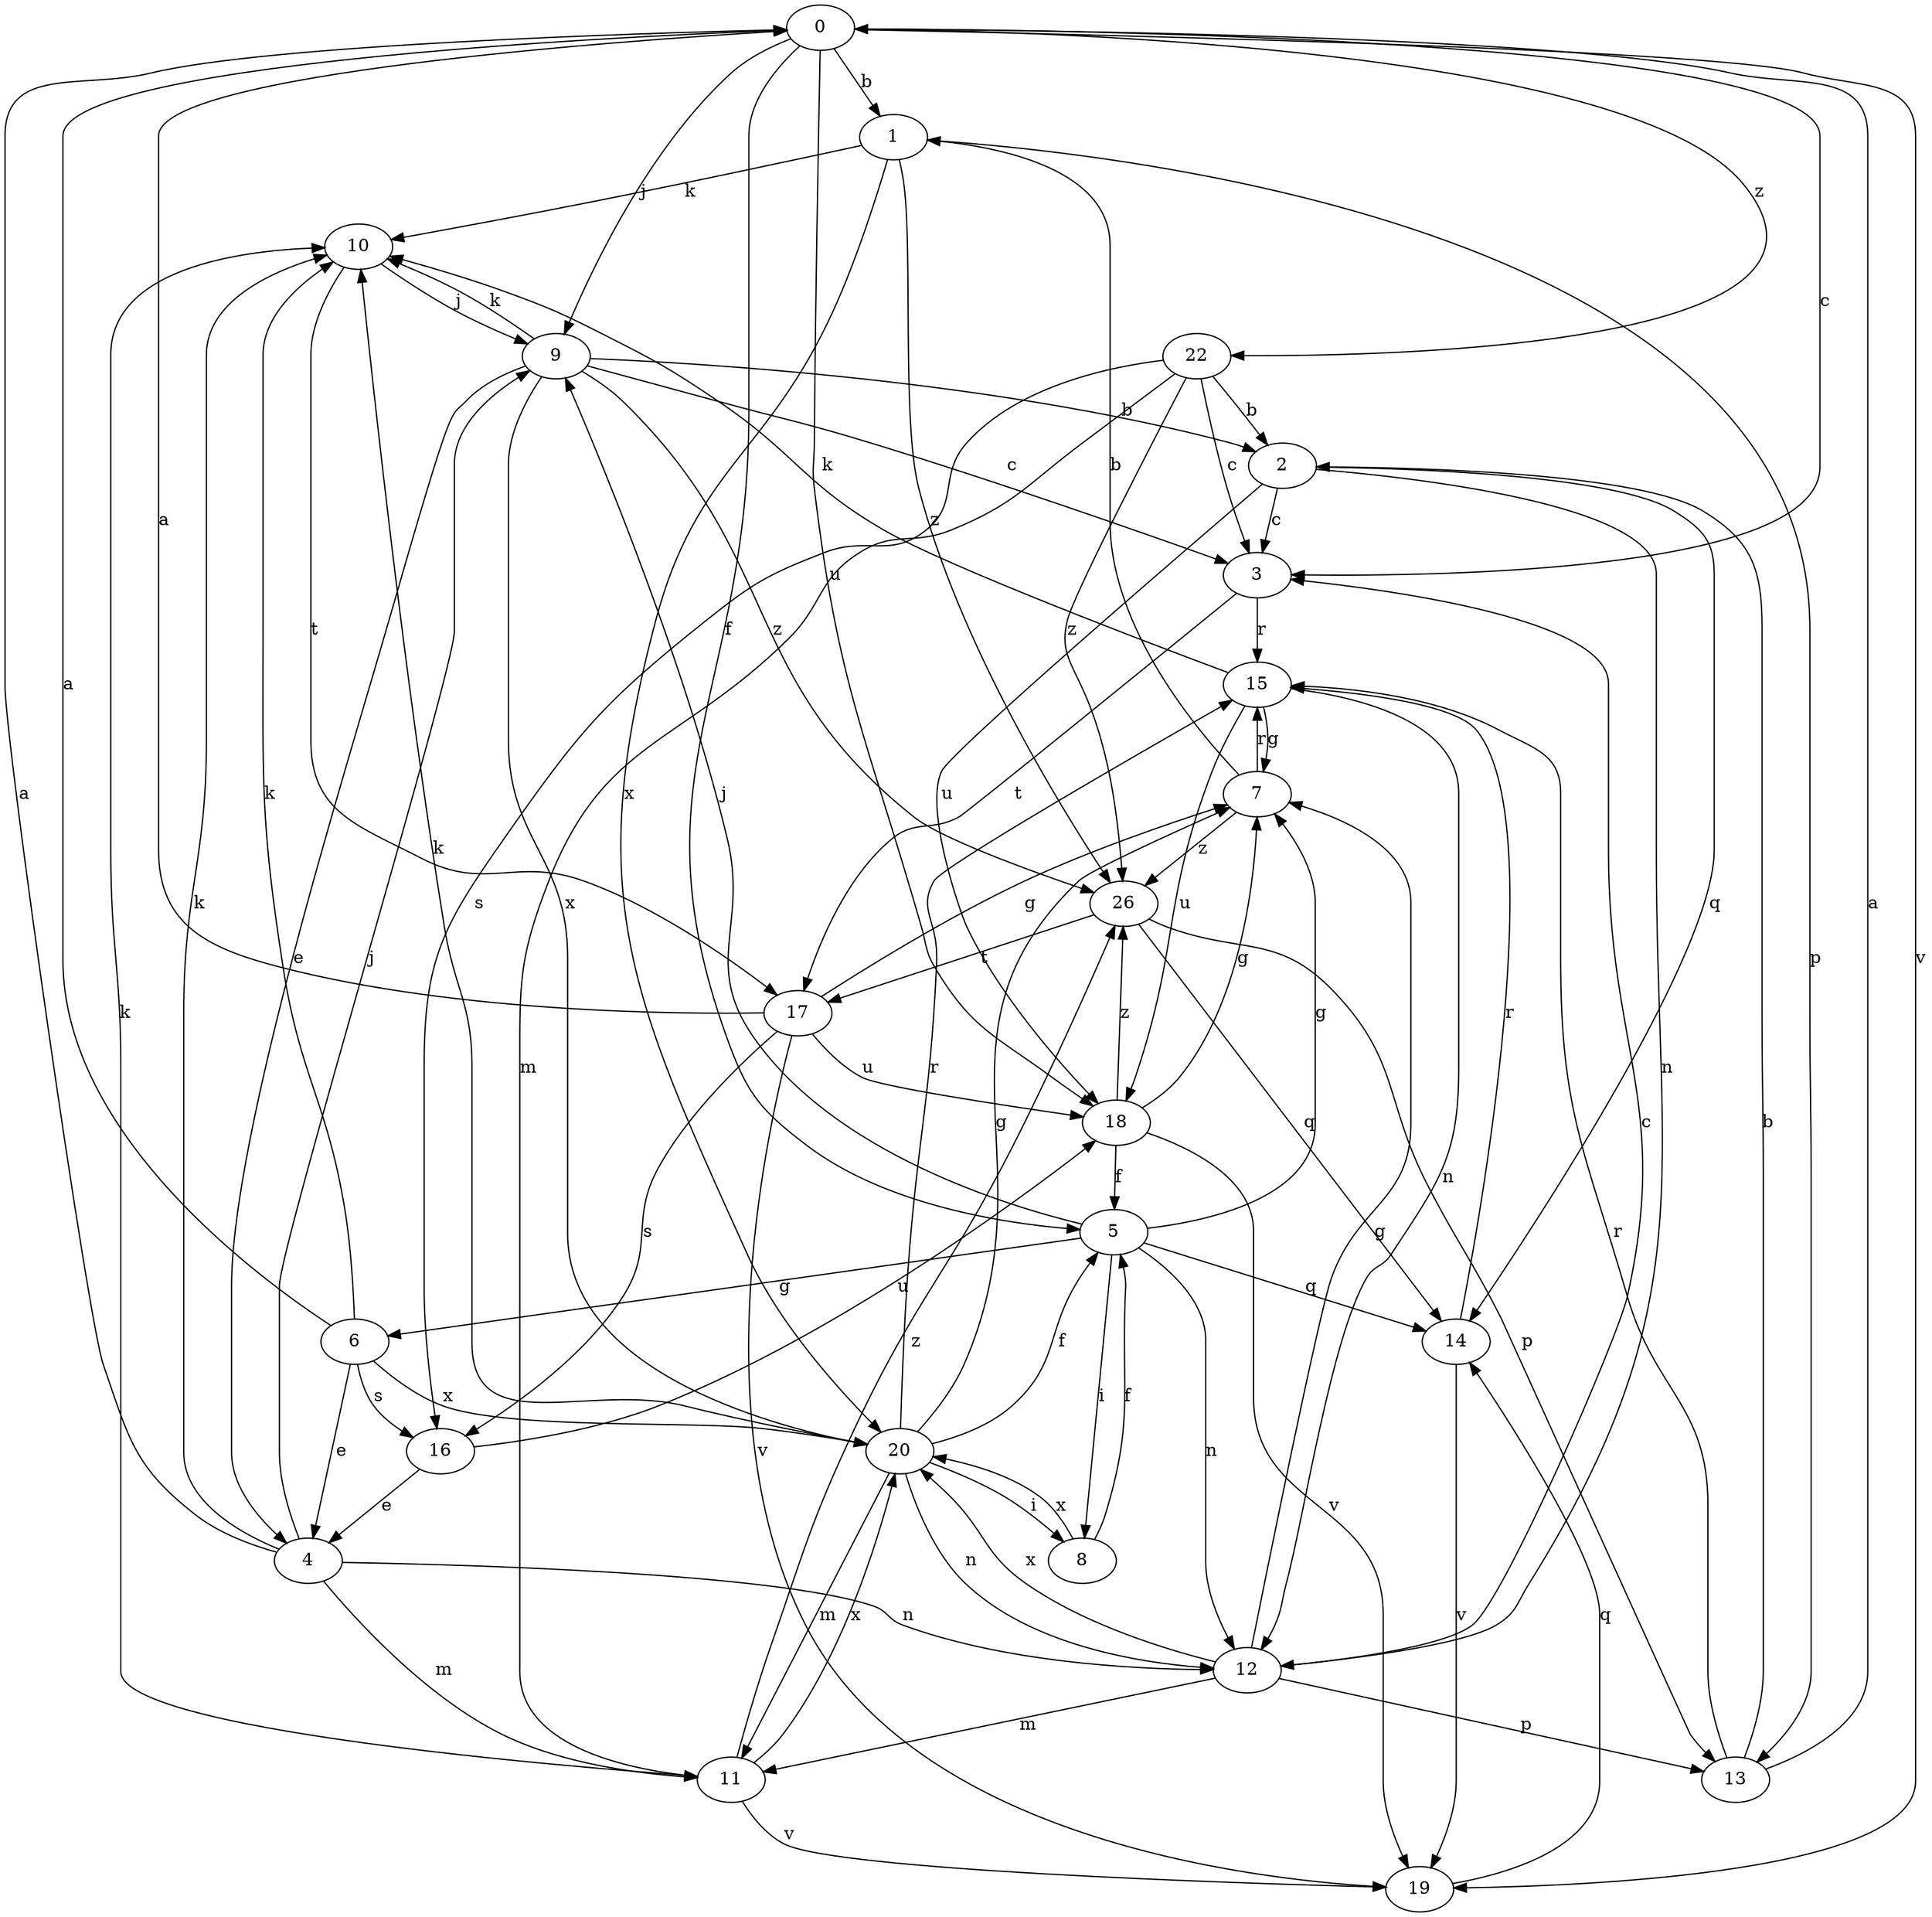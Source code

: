 strict digraph  {
0;
1;
2;
3;
4;
5;
6;
7;
8;
9;
10;
11;
12;
13;
14;
15;
16;
17;
18;
19;
20;
22;
26;
0 -> 1  [label=b];
0 -> 3  [label=c];
0 -> 5  [label=f];
0 -> 9  [label=j];
0 -> 18  [label=u];
0 -> 19  [label=v];
0 -> 22  [label=z];
1 -> 10  [label=k];
1 -> 13  [label=p];
1 -> 20  [label=x];
1 -> 26  [label=z];
2 -> 3  [label=c];
2 -> 12  [label=n];
2 -> 14  [label=q];
2 -> 18  [label=u];
3 -> 15  [label=r];
3 -> 17  [label=t];
4 -> 0  [label=a];
4 -> 9  [label=j];
4 -> 10  [label=k];
4 -> 11  [label=m];
4 -> 12  [label=n];
5 -> 6  [label=g];
5 -> 7  [label=g];
5 -> 8  [label=i];
5 -> 9  [label=j];
5 -> 12  [label=n];
5 -> 14  [label=q];
6 -> 0  [label=a];
6 -> 4  [label=e];
6 -> 10  [label=k];
6 -> 16  [label=s];
6 -> 20  [label=x];
7 -> 1  [label=b];
7 -> 15  [label=r];
7 -> 26  [label=z];
8 -> 5  [label=f];
8 -> 20  [label=x];
9 -> 2  [label=b];
9 -> 3  [label=c];
9 -> 4  [label=e];
9 -> 10  [label=k];
9 -> 20  [label=x];
9 -> 26  [label=z];
10 -> 9  [label=j];
10 -> 17  [label=t];
11 -> 10  [label=k];
11 -> 19  [label=v];
11 -> 20  [label=x];
11 -> 26  [label=z];
12 -> 3  [label=c];
12 -> 7  [label=g];
12 -> 11  [label=m];
12 -> 13  [label=p];
12 -> 20  [label=x];
13 -> 0  [label=a];
13 -> 2  [label=b];
13 -> 15  [label=r];
14 -> 15  [label=r];
14 -> 19  [label=v];
15 -> 7  [label=g];
15 -> 10  [label=k];
15 -> 12  [label=n];
15 -> 18  [label=u];
16 -> 4  [label=e];
16 -> 18  [label=u];
17 -> 0  [label=a];
17 -> 7  [label=g];
17 -> 16  [label=s];
17 -> 18  [label=u];
17 -> 19  [label=v];
18 -> 5  [label=f];
18 -> 7  [label=g];
18 -> 19  [label=v];
18 -> 26  [label=z];
19 -> 14  [label=q];
20 -> 5  [label=f];
20 -> 7  [label=g];
20 -> 8  [label=i];
20 -> 10  [label=k];
20 -> 11  [label=m];
20 -> 12  [label=n];
20 -> 15  [label=r];
22 -> 2  [label=b];
22 -> 3  [label=c];
22 -> 11  [label=m];
22 -> 16  [label=s];
22 -> 26  [label=z];
26 -> 13  [label=p];
26 -> 14  [label=q];
26 -> 17  [label=t];
}
